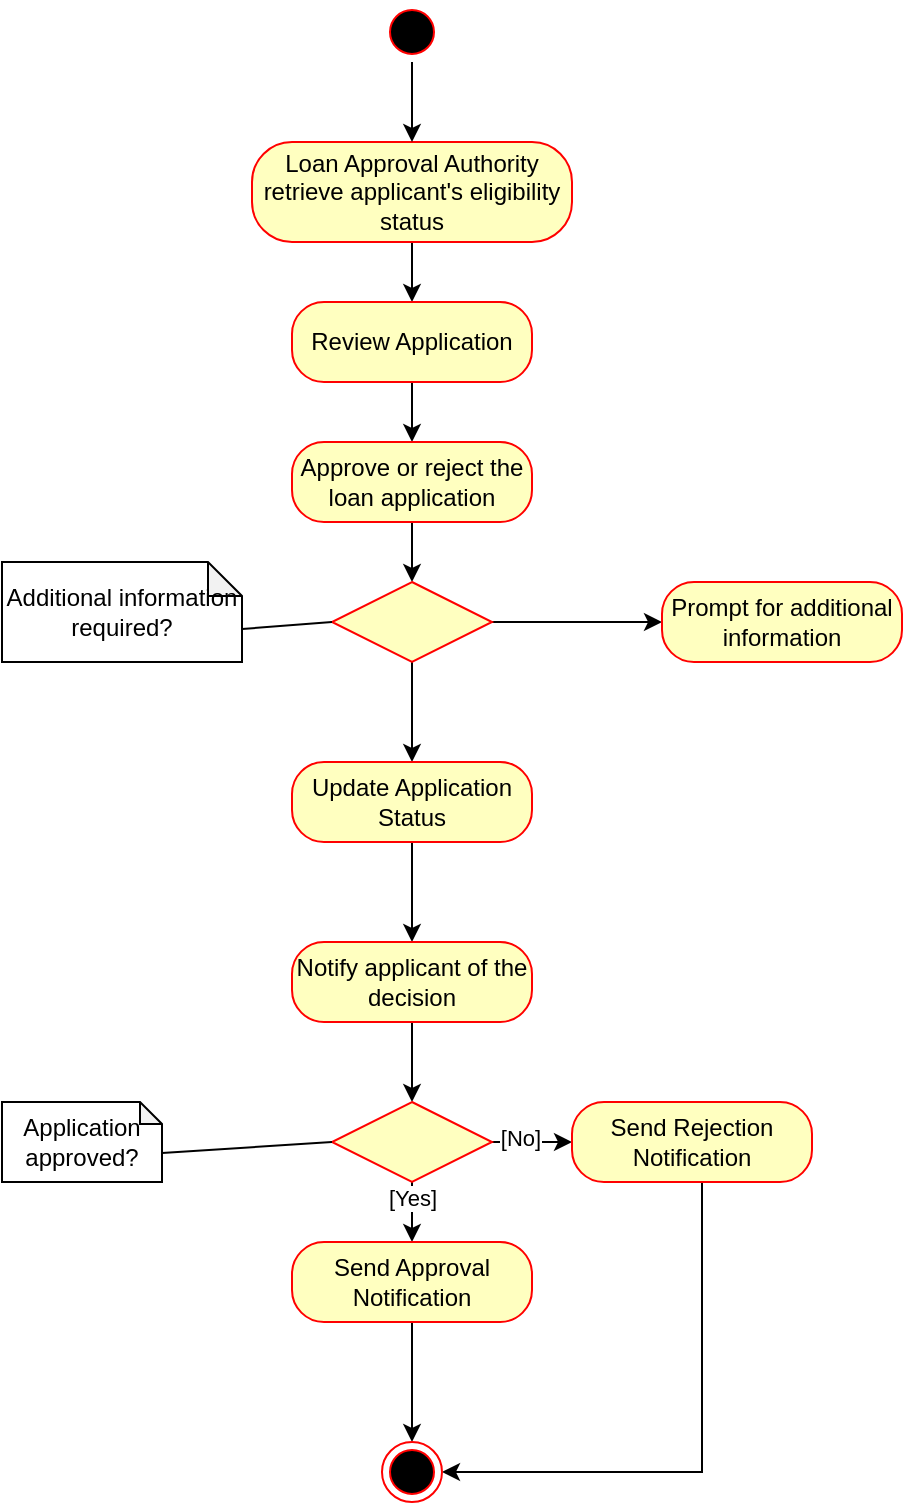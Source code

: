 <mxfile version="23.0.1" type="github">
  <diagram name="Page-1" id="Nvkn6r12DFQ2uQREgTML">
    <mxGraphModel dx="955" dy="506" grid="1" gridSize="10" guides="1" tooltips="1" connect="1" arrows="1" fold="1" page="1" pageScale="1" pageWidth="850" pageHeight="1100" math="0" shadow="0">
      <root>
        <mxCell id="0" />
        <mxCell id="1" parent="0" />
        <mxCell id="paXl-30irSFOHte52kfg-13" value="" style="edgeStyle=orthogonalEdgeStyle;rounded=0;orthogonalLoop=1;jettySize=auto;html=1;" edge="1" parent="1" source="paXl-30irSFOHte52kfg-1" target="paXl-30irSFOHte52kfg-6">
          <mxGeometry relative="1" as="geometry" />
        </mxCell>
        <mxCell id="paXl-30irSFOHte52kfg-1" value="Loan Approval Authority retrieve applicant&#39;s eligibility status" style="rounded=1;whiteSpace=wrap;html=1;arcSize=40;fontColor=#000000;fillColor=#ffffc0;strokeColor=#ff0000;" vertex="1" parent="1">
          <mxGeometry x="355" y="90" width="160" height="50" as="geometry" />
        </mxCell>
        <mxCell id="paXl-30irSFOHte52kfg-5" value="" style="edgeStyle=orthogonalEdgeStyle;rounded=0;orthogonalLoop=1;jettySize=auto;html=1;" edge="1" parent="1" source="paXl-30irSFOHte52kfg-3" target="paXl-30irSFOHte52kfg-1">
          <mxGeometry relative="1" as="geometry" />
        </mxCell>
        <mxCell id="paXl-30irSFOHte52kfg-3" value="" style="ellipse;html=1;shape=startState;fillColor=#000000;strokeColor=#ff0000;" vertex="1" parent="1">
          <mxGeometry x="420" y="20" width="30" height="30" as="geometry" />
        </mxCell>
        <mxCell id="paXl-30irSFOHte52kfg-14" value="" style="edgeStyle=orthogonalEdgeStyle;rounded=0;orthogonalLoop=1;jettySize=auto;html=1;" edge="1" parent="1" source="paXl-30irSFOHte52kfg-6" target="paXl-30irSFOHte52kfg-8">
          <mxGeometry relative="1" as="geometry" />
        </mxCell>
        <mxCell id="paXl-30irSFOHte52kfg-6" value="Review Application" style="rounded=1;whiteSpace=wrap;html=1;arcSize=40;fontColor=#000000;fillColor=#ffffc0;strokeColor=#ff0000;" vertex="1" parent="1">
          <mxGeometry x="375" y="170" width="120" height="40" as="geometry" />
        </mxCell>
        <mxCell id="paXl-30irSFOHte52kfg-15" value="" style="edgeStyle=orthogonalEdgeStyle;rounded=0;orthogonalLoop=1;jettySize=auto;html=1;" edge="1" parent="1" source="paXl-30irSFOHte52kfg-8" target="paXl-30irSFOHte52kfg-10">
          <mxGeometry relative="1" as="geometry" />
        </mxCell>
        <mxCell id="paXl-30irSFOHte52kfg-8" value="Approve or reject the loan application" style="rounded=1;whiteSpace=wrap;html=1;arcSize=40;fontColor=#000000;fillColor=#ffffc0;strokeColor=#ff0000;" vertex="1" parent="1">
          <mxGeometry x="375" y="240" width="120" height="40" as="geometry" />
        </mxCell>
        <mxCell id="paXl-30irSFOHte52kfg-24" value="" style="edgeStyle=orthogonalEdgeStyle;rounded=0;orthogonalLoop=1;jettySize=auto;html=1;" edge="1" parent="1" source="paXl-30irSFOHte52kfg-10" target="paXl-30irSFOHte52kfg-18">
          <mxGeometry relative="1" as="geometry" />
        </mxCell>
        <mxCell id="paXl-30irSFOHte52kfg-25" value="" style="edgeStyle=orthogonalEdgeStyle;rounded=0;orthogonalLoop=1;jettySize=auto;html=1;" edge="1" parent="1" source="paXl-30irSFOHte52kfg-10" target="paXl-30irSFOHte52kfg-20">
          <mxGeometry relative="1" as="geometry" />
        </mxCell>
        <mxCell id="paXl-30irSFOHte52kfg-10" value="" style="rhombus;whiteSpace=wrap;html=1;fontColor=#000000;fillColor=#ffffc0;strokeColor=#ff0000;" vertex="1" parent="1">
          <mxGeometry x="395" y="310" width="80" height="40" as="geometry" />
        </mxCell>
        <mxCell id="paXl-30irSFOHte52kfg-16" value="Additional information required?" style="shape=note;whiteSpace=wrap;html=1;backgroundOutline=1;darkOpacity=0.05;size=17;" vertex="1" parent="1">
          <mxGeometry x="230" y="300" width="120" height="50" as="geometry" />
        </mxCell>
        <mxCell id="paXl-30irSFOHte52kfg-17" value="" style="endArrow=none;html=1;rounded=0;exitX=0;exitY=0;exitDx=120.0;exitDy=33.5;exitPerimeter=0;entryX=0;entryY=0.5;entryDx=0;entryDy=0;" edge="1" parent="1" source="paXl-30irSFOHte52kfg-16" target="paXl-30irSFOHte52kfg-10">
          <mxGeometry width="50" height="50" relative="1" as="geometry">
            <mxPoint x="410" y="430" as="sourcePoint" />
            <mxPoint x="460" y="380" as="targetPoint" />
          </mxGeometry>
        </mxCell>
        <mxCell id="paXl-30irSFOHte52kfg-18" value="Prompt for additional information" style="rounded=1;whiteSpace=wrap;html=1;arcSize=40;fontColor=#000000;fillColor=#ffffc0;strokeColor=#ff0000;" vertex="1" parent="1">
          <mxGeometry x="560" y="310" width="120" height="40" as="geometry" />
        </mxCell>
        <mxCell id="paXl-30irSFOHte52kfg-26" value="" style="edgeStyle=orthogonalEdgeStyle;rounded=0;orthogonalLoop=1;jettySize=auto;html=1;" edge="1" parent="1" source="paXl-30irSFOHte52kfg-20" target="paXl-30irSFOHte52kfg-22">
          <mxGeometry relative="1" as="geometry" />
        </mxCell>
        <mxCell id="paXl-30irSFOHte52kfg-20" value="Update Application Status" style="rounded=1;whiteSpace=wrap;html=1;arcSize=40;fontColor=#000000;fillColor=#ffffc0;strokeColor=#ff0000;" vertex="1" parent="1">
          <mxGeometry x="375" y="400" width="120" height="40" as="geometry" />
        </mxCell>
        <mxCell id="paXl-30irSFOHte52kfg-30" value="" style="edgeStyle=orthogonalEdgeStyle;rounded=0;orthogonalLoop=1;jettySize=auto;html=1;" edge="1" parent="1" source="paXl-30irSFOHte52kfg-22" target="paXl-30irSFOHte52kfg-27">
          <mxGeometry relative="1" as="geometry" />
        </mxCell>
        <mxCell id="paXl-30irSFOHte52kfg-22" value="Notify applicant of the decision" style="rounded=1;whiteSpace=wrap;html=1;arcSize=40;fontColor=#000000;fillColor=#ffffc0;strokeColor=#ff0000;" vertex="1" parent="1">
          <mxGeometry x="375" y="490" width="120" height="40" as="geometry" />
        </mxCell>
        <mxCell id="paXl-30irSFOHte52kfg-38" value="" style="edgeStyle=orthogonalEdgeStyle;rounded=0;orthogonalLoop=1;jettySize=auto;html=1;" edge="1" parent="1" source="paXl-30irSFOHte52kfg-27" target="paXl-30irSFOHte52kfg-31">
          <mxGeometry relative="1" as="geometry" />
        </mxCell>
        <mxCell id="paXl-30irSFOHte52kfg-45" value="[Yes]" style="edgeLabel;html=1;align=center;verticalAlign=middle;resizable=0;points=[];" vertex="1" connectable="0" parent="paXl-30irSFOHte52kfg-38">
          <mxGeometry x="-0.684" relative="1" as="geometry">
            <mxPoint as="offset" />
          </mxGeometry>
        </mxCell>
        <mxCell id="paXl-30irSFOHte52kfg-39" value="" style="edgeStyle=orthogonalEdgeStyle;rounded=0;orthogonalLoop=1;jettySize=auto;html=1;" edge="1" parent="1" source="paXl-30irSFOHte52kfg-27" target="paXl-30irSFOHte52kfg-33">
          <mxGeometry relative="1" as="geometry" />
        </mxCell>
        <mxCell id="paXl-30irSFOHte52kfg-44" value="[No]" style="edgeLabel;html=1;align=center;verticalAlign=middle;resizable=0;points=[];" vertex="1" connectable="0" parent="paXl-30irSFOHte52kfg-39">
          <mxGeometry x="-0.295" y="2" relative="1" as="geometry">
            <mxPoint as="offset" />
          </mxGeometry>
        </mxCell>
        <mxCell id="paXl-30irSFOHte52kfg-27" value="" style="rhombus;whiteSpace=wrap;html=1;fontColor=#000000;fillColor=#ffffc0;strokeColor=#ff0000;" vertex="1" parent="1">
          <mxGeometry x="395" y="570" width="80" height="40" as="geometry" />
        </mxCell>
        <mxCell id="paXl-30irSFOHte52kfg-40" value="" style="edgeStyle=orthogonalEdgeStyle;rounded=0;orthogonalLoop=1;jettySize=auto;html=1;" edge="1" parent="1" source="paXl-30irSFOHte52kfg-31" target="paXl-30irSFOHte52kfg-35">
          <mxGeometry relative="1" as="geometry" />
        </mxCell>
        <mxCell id="paXl-30irSFOHte52kfg-31" value="Send Approval Notification" style="rounded=1;whiteSpace=wrap;html=1;arcSize=40;fontColor=#000000;fillColor=#ffffc0;strokeColor=#ff0000;" vertex="1" parent="1">
          <mxGeometry x="375" y="640" width="120" height="40" as="geometry" />
        </mxCell>
        <mxCell id="paXl-30irSFOHte52kfg-41" style="edgeStyle=orthogonalEdgeStyle;rounded=0;orthogonalLoop=1;jettySize=auto;html=1;entryX=1;entryY=0.5;entryDx=0;entryDy=0;" edge="1" parent="1" source="paXl-30irSFOHte52kfg-33" target="paXl-30irSFOHte52kfg-35">
          <mxGeometry relative="1" as="geometry">
            <Array as="points">
              <mxPoint x="580" y="755" />
            </Array>
          </mxGeometry>
        </mxCell>
        <mxCell id="paXl-30irSFOHte52kfg-33" value="Send Rejection Notification" style="rounded=1;whiteSpace=wrap;html=1;arcSize=40;fontColor=#000000;fillColor=#ffffc0;strokeColor=#ff0000;" vertex="1" parent="1">
          <mxGeometry x="515" y="570" width="120" height="40" as="geometry" />
        </mxCell>
        <mxCell id="paXl-30irSFOHte52kfg-35" value="" style="ellipse;html=1;shape=endState;fillColor=#000000;strokeColor=#ff0000;" vertex="1" parent="1">
          <mxGeometry x="420" y="740" width="30" height="30" as="geometry" />
        </mxCell>
        <mxCell id="paXl-30irSFOHte52kfg-36" value="Application approved?" style="shape=note;whiteSpace=wrap;html=1;backgroundOutline=1;darkOpacity=0.05;size=11;" vertex="1" parent="1">
          <mxGeometry x="230" y="570" width="80" height="40" as="geometry" />
        </mxCell>
        <mxCell id="paXl-30irSFOHte52kfg-37" value="" style="endArrow=none;html=1;rounded=0;exitX=0;exitY=0;exitDx=80;exitDy=25.5;exitPerimeter=0;entryX=0;entryY=0.5;entryDx=0;entryDy=0;" edge="1" parent="1" source="paXl-30irSFOHte52kfg-36" target="paXl-30irSFOHte52kfg-27">
          <mxGeometry width="50" height="50" relative="1" as="geometry">
            <mxPoint x="330" y="630" as="sourcePoint" />
            <mxPoint x="380" y="580" as="targetPoint" />
          </mxGeometry>
        </mxCell>
      </root>
    </mxGraphModel>
  </diagram>
</mxfile>
